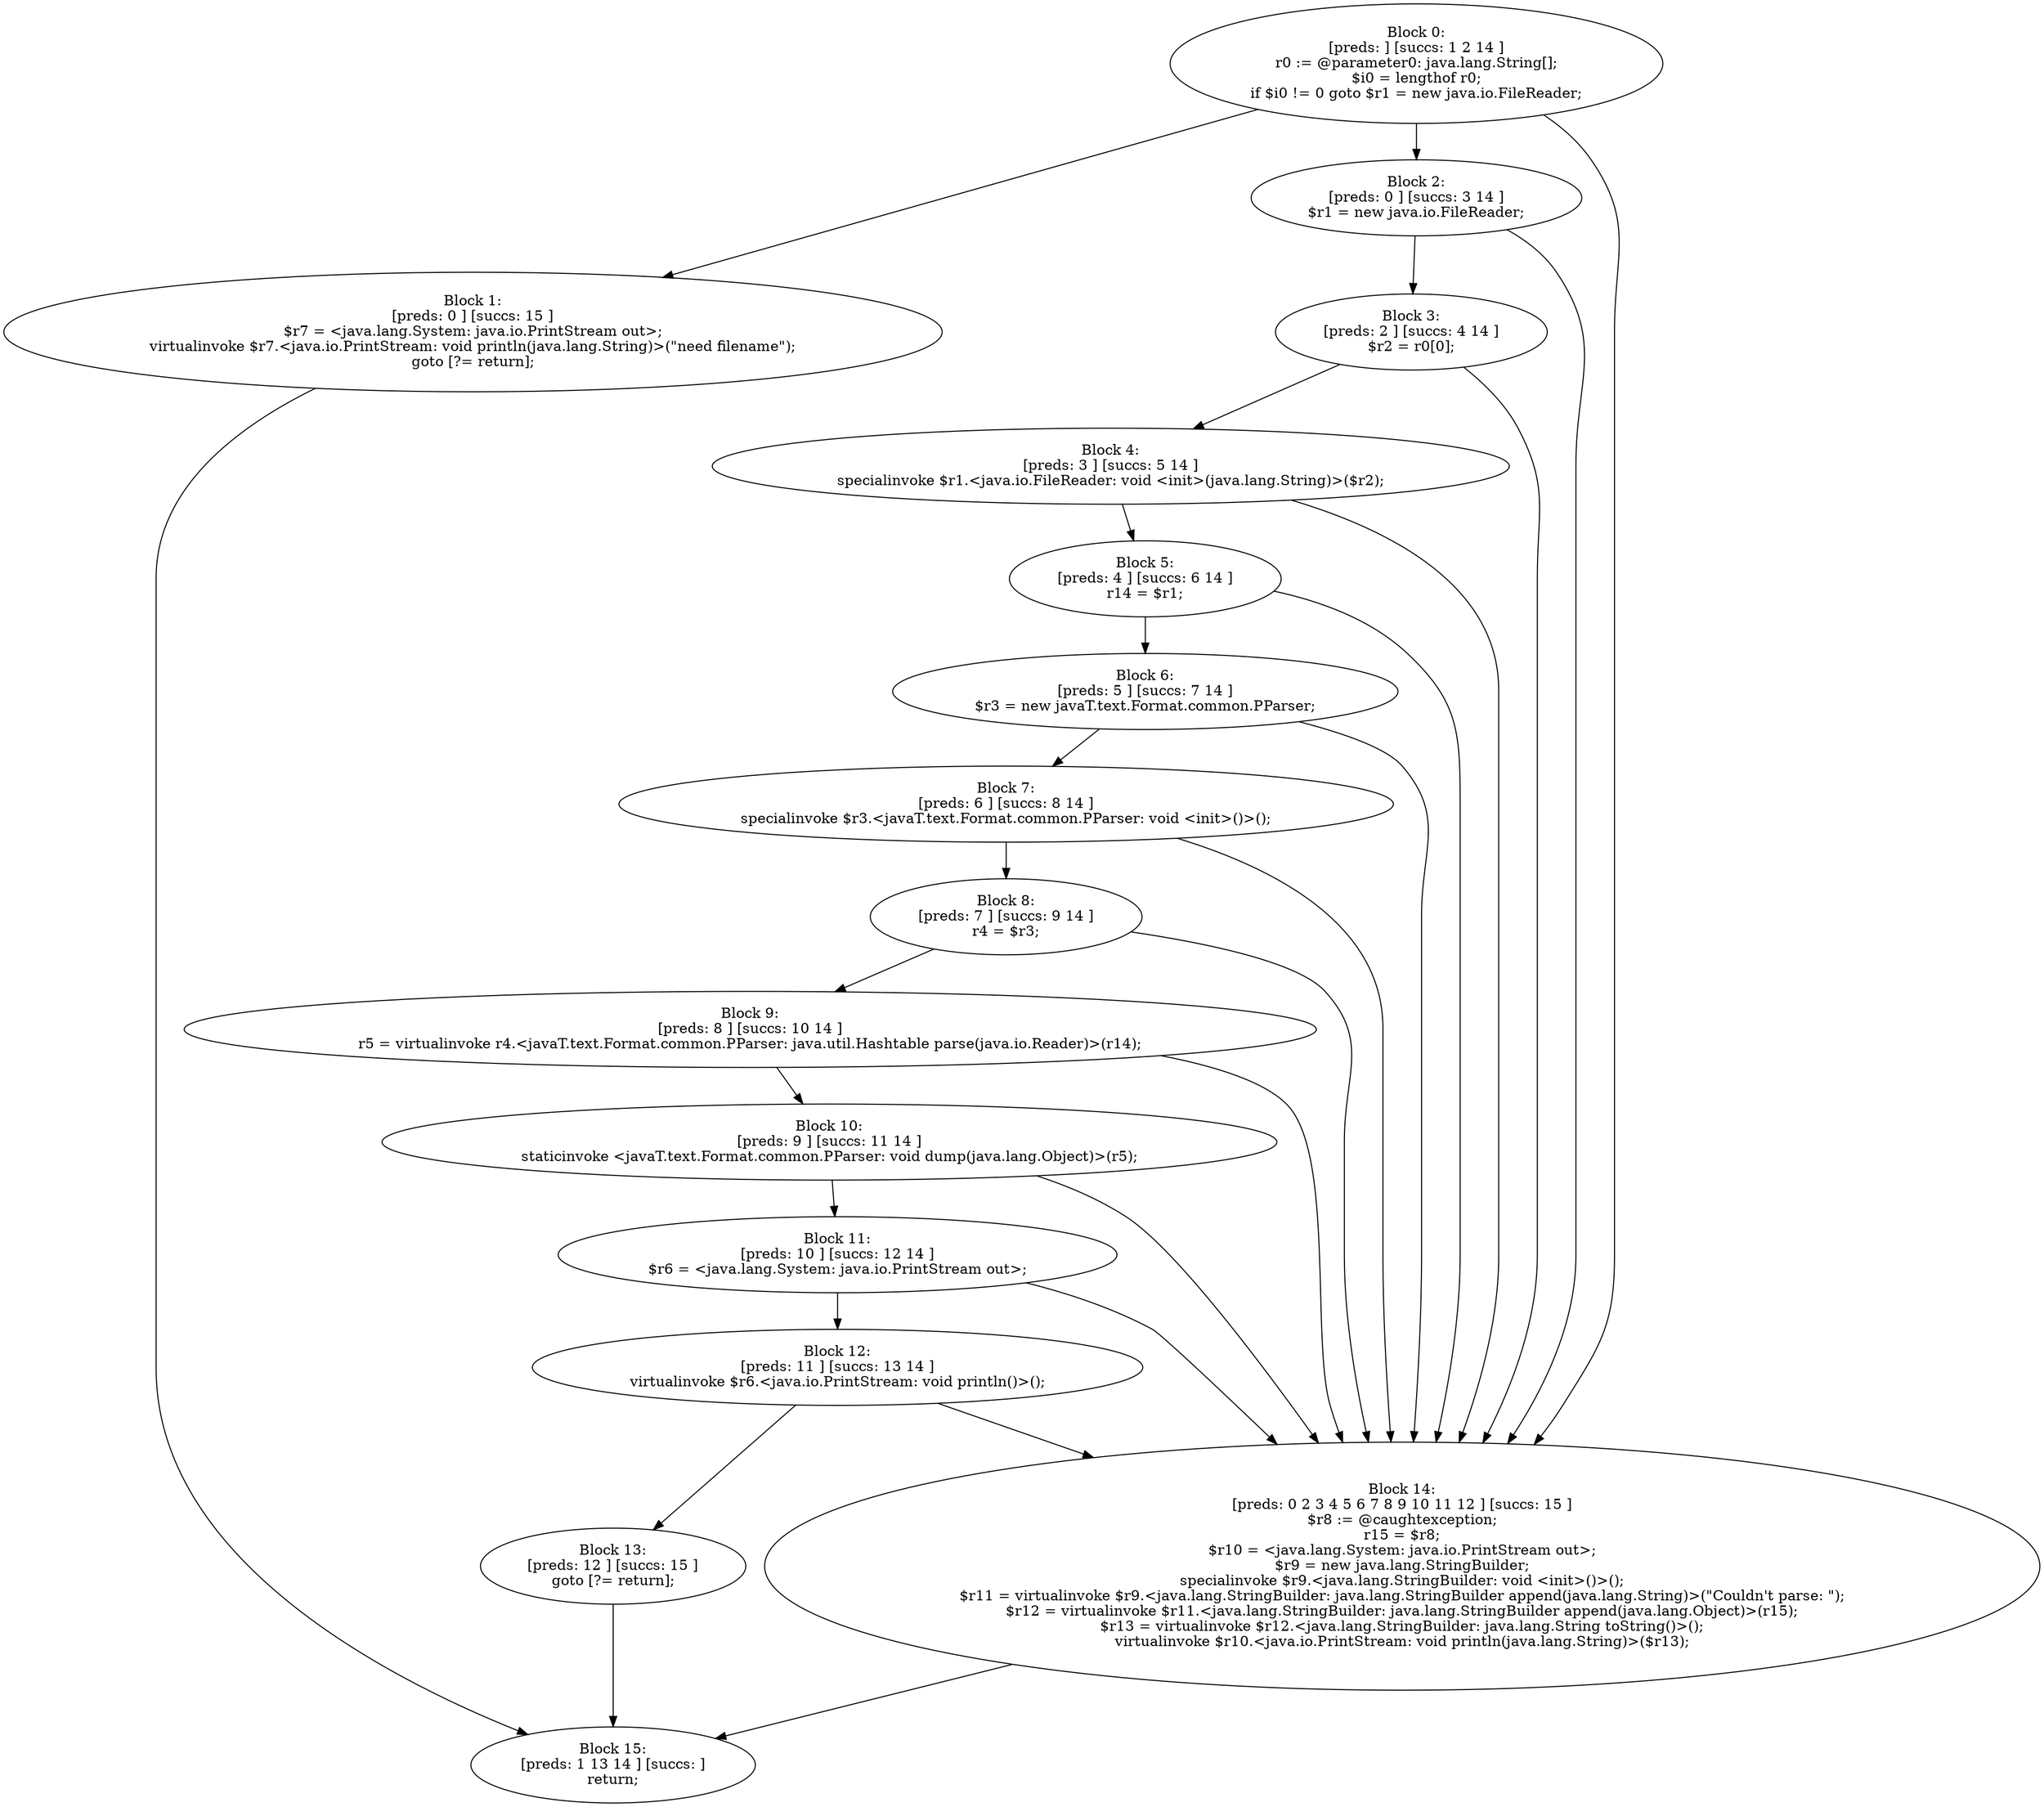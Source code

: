 digraph "unitGraph" {
    "Block 0:
[preds: ] [succs: 1 2 14 ]
r0 := @parameter0: java.lang.String[];
$i0 = lengthof r0;
if $i0 != 0 goto $r1 = new java.io.FileReader;
"
    "Block 1:
[preds: 0 ] [succs: 15 ]
$r7 = <java.lang.System: java.io.PrintStream out>;
virtualinvoke $r7.<java.io.PrintStream: void println(java.lang.String)>(\"need filename\");
goto [?= return];
"
    "Block 2:
[preds: 0 ] [succs: 3 14 ]
$r1 = new java.io.FileReader;
"
    "Block 3:
[preds: 2 ] [succs: 4 14 ]
$r2 = r0[0];
"
    "Block 4:
[preds: 3 ] [succs: 5 14 ]
specialinvoke $r1.<java.io.FileReader: void <init>(java.lang.String)>($r2);
"
    "Block 5:
[preds: 4 ] [succs: 6 14 ]
r14 = $r1;
"
    "Block 6:
[preds: 5 ] [succs: 7 14 ]
$r3 = new javaT.text.Format.common.PParser;
"
    "Block 7:
[preds: 6 ] [succs: 8 14 ]
specialinvoke $r3.<javaT.text.Format.common.PParser: void <init>()>();
"
    "Block 8:
[preds: 7 ] [succs: 9 14 ]
r4 = $r3;
"
    "Block 9:
[preds: 8 ] [succs: 10 14 ]
r5 = virtualinvoke r4.<javaT.text.Format.common.PParser: java.util.Hashtable parse(java.io.Reader)>(r14);
"
    "Block 10:
[preds: 9 ] [succs: 11 14 ]
staticinvoke <javaT.text.Format.common.PParser: void dump(java.lang.Object)>(r5);
"
    "Block 11:
[preds: 10 ] [succs: 12 14 ]
$r6 = <java.lang.System: java.io.PrintStream out>;
"
    "Block 12:
[preds: 11 ] [succs: 13 14 ]
virtualinvoke $r6.<java.io.PrintStream: void println()>();
"
    "Block 13:
[preds: 12 ] [succs: 15 ]
goto [?= return];
"
    "Block 14:
[preds: 0 2 3 4 5 6 7 8 9 10 11 12 ] [succs: 15 ]
$r8 := @caughtexception;
r15 = $r8;
$r10 = <java.lang.System: java.io.PrintStream out>;
$r9 = new java.lang.StringBuilder;
specialinvoke $r9.<java.lang.StringBuilder: void <init>()>();
$r11 = virtualinvoke $r9.<java.lang.StringBuilder: java.lang.StringBuilder append(java.lang.String)>(\"Couldn\'t parse: \");
$r12 = virtualinvoke $r11.<java.lang.StringBuilder: java.lang.StringBuilder append(java.lang.Object)>(r15);
$r13 = virtualinvoke $r12.<java.lang.StringBuilder: java.lang.String toString()>();
virtualinvoke $r10.<java.io.PrintStream: void println(java.lang.String)>($r13);
"
    "Block 15:
[preds: 1 13 14 ] [succs: ]
return;
"
    "Block 0:
[preds: ] [succs: 1 2 14 ]
r0 := @parameter0: java.lang.String[];
$i0 = lengthof r0;
if $i0 != 0 goto $r1 = new java.io.FileReader;
"->"Block 1:
[preds: 0 ] [succs: 15 ]
$r7 = <java.lang.System: java.io.PrintStream out>;
virtualinvoke $r7.<java.io.PrintStream: void println(java.lang.String)>(\"need filename\");
goto [?= return];
";
    "Block 0:
[preds: ] [succs: 1 2 14 ]
r0 := @parameter0: java.lang.String[];
$i0 = lengthof r0;
if $i0 != 0 goto $r1 = new java.io.FileReader;
"->"Block 2:
[preds: 0 ] [succs: 3 14 ]
$r1 = new java.io.FileReader;
";
    "Block 0:
[preds: ] [succs: 1 2 14 ]
r0 := @parameter0: java.lang.String[];
$i0 = lengthof r0;
if $i0 != 0 goto $r1 = new java.io.FileReader;
"->"Block 14:
[preds: 0 2 3 4 5 6 7 8 9 10 11 12 ] [succs: 15 ]
$r8 := @caughtexception;
r15 = $r8;
$r10 = <java.lang.System: java.io.PrintStream out>;
$r9 = new java.lang.StringBuilder;
specialinvoke $r9.<java.lang.StringBuilder: void <init>()>();
$r11 = virtualinvoke $r9.<java.lang.StringBuilder: java.lang.StringBuilder append(java.lang.String)>(\"Couldn\'t parse: \");
$r12 = virtualinvoke $r11.<java.lang.StringBuilder: java.lang.StringBuilder append(java.lang.Object)>(r15);
$r13 = virtualinvoke $r12.<java.lang.StringBuilder: java.lang.String toString()>();
virtualinvoke $r10.<java.io.PrintStream: void println(java.lang.String)>($r13);
";
    "Block 1:
[preds: 0 ] [succs: 15 ]
$r7 = <java.lang.System: java.io.PrintStream out>;
virtualinvoke $r7.<java.io.PrintStream: void println(java.lang.String)>(\"need filename\");
goto [?= return];
"->"Block 15:
[preds: 1 13 14 ] [succs: ]
return;
";
    "Block 2:
[preds: 0 ] [succs: 3 14 ]
$r1 = new java.io.FileReader;
"->"Block 3:
[preds: 2 ] [succs: 4 14 ]
$r2 = r0[0];
";
    "Block 2:
[preds: 0 ] [succs: 3 14 ]
$r1 = new java.io.FileReader;
"->"Block 14:
[preds: 0 2 3 4 5 6 7 8 9 10 11 12 ] [succs: 15 ]
$r8 := @caughtexception;
r15 = $r8;
$r10 = <java.lang.System: java.io.PrintStream out>;
$r9 = new java.lang.StringBuilder;
specialinvoke $r9.<java.lang.StringBuilder: void <init>()>();
$r11 = virtualinvoke $r9.<java.lang.StringBuilder: java.lang.StringBuilder append(java.lang.String)>(\"Couldn\'t parse: \");
$r12 = virtualinvoke $r11.<java.lang.StringBuilder: java.lang.StringBuilder append(java.lang.Object)>(r15);
$r13 = virtualinvoke $r12.<java.lang.StringBuilder: java.lang.String toString()>();
virtualinvoke $r10.<java.io.PrintStream: void println(java.lang.String)>($r13);
";
    "Block 3:
[preds: 2 ] [succs: 4 14 ]
$r2 = r0[0];
"->"Block 4:
[preds: 3 ] [succs: 5 14 ]
specialinvoke $r1.<java.io.FileReader: void <init>(java.lang.String)>($r2);
";
    "Block 3:
[preds: 2 ] [succs: 4 14 ]
$r2 = r0[0];
"->"Block 14:
[preds: 0 2 3 4 5 6 7 8 9 10 11 12 ] [succs: 15 ]
$r8 := @caughtexception;
r15 = $r8;
$r10 = <java.lang.System: java.io.PrintStream out>;
$r9 = new java.lang.StringBuilder;
specialinvoke $r9.<java.lang.StringBuilder: void <init>()>();
$r11 = virtualinvoke $r9.<java.lang.StringBuilder: java.lang.StringBuilder append(java.lang.String)>(\"Couldn\'t parse: \");
$r12 = virtualinvoke $r11.<java.lang.StringBuilder: java.lang.StringBuilder append(java.lang.Object)>(r15);
$r13 = virtualinvoke $r12.<java.lang.StringBuilder: java.lang.String toString()>();
virtualinvoke $r10.<java.io.PrintStream: void println(java.lang.String)>($r13);
";
    "Block 4:
[preds: 3 ] [succs: 5 14 ]
specialinvoke $r1.<java.io.FileReader: void <init>(java.lang.String)>($r2);
"->"Block 5:
[preds: 4 ] [succs: 6 14 ]
r14 = $r1;
";
    "Block 4:
[preds: 3 ] [succs: 5 14 ]
specialinvoke $r1.<java.io.FileReader: void <init>(java.lang.String)>($r2);
"->"Block 14:
[preds: 0 2 3 4 5 6 7 8 9 10 11 12 ] [succs: 15 ]
$r8 := @caughtexception;
r15 = $r8;
$r10 = <java.lang.System: java.io.PrintStream out>;
$r9 = new java.lang.StringBuilder;
specialinvoke $r9.<java.lang.StringBuilder: void <init>()>();
$r11 = virtualinvoke $r9.<java.lang.StringBuilder: java.lang.StringBuilder append(java.lang.String)>(\"Couldn\'t parse: \");
$r12 = virtualinvoke $r11.<java.lang.StringBuilder: java.lang.StringBuilder append(java.lang.Object)>(r15);
$r13 = virtualinvoke $r12.<java.lang.StringBuilder: java.lang.String toString()>();
virtualinvoke $r10.<java.io.PrintStream: void println(java.lang.String)>($r13);
";
    "Block 5:
[preds: 4 ] [succs: 6 14 ]
r14 = $r1;
"->"Block 6:
[preds: 5 ] [succs: 7 14 ]
$r3 = new javaT.text.Format.common.PParser;
";
    "Block 5:
[preds: 4 ] [succs: 6 14 ]
r14 = $r1;
"->"Block 14:
[preds: 0 2 3 4 5 6 7 8 9 10 11 12 ] [succs: 15 ]
$r8 := @caughtexception;
r15 = $r8;
$r10 = <java.lang.System: java.io.PrintStream out>;
$r9 = new java.lang.StringBuilder;
specialinvoke $r9.<java.lang.StringBuilder: void <init>()>();
$r11 = virtualinvoke $r9.<java.lang.StringBuilder: java.lang.StringBuilder append(java.lang.String)>(\"Couldn\'t parse: \");
$r12 = virtualinvoke $r11.<java.lang.StringBuilder: java.lang.StringBuilder append(java.lang.Object)>(r15);
$r13 = virtualinvoke $r12.<java.lang.StringBuilder: java.lang.String toString()>();
virtualinvoke $r10.<java.io.PrintStream: void println(java.lang.String)>($r13);
";
    "Block 6:
[preds: 5 ] [succs: 7 14 ]
$r3 = new javaT.text.Format.common.PParser;
"->"Block 7:
[preds: 6 ] [succs: 8 14 ]
specialinvoke $r3.<javaT.text.Format.common.PParser: void <init>()>();
";
    "Block 6:
[preds: 5 ] [succs: 7 14 ]
$r3 = new javaT.text.Format.common.PParser;
"->"Block 14:
[preds: 0 2 3 4 5 6 7 8 9 10 11 12 ] [succs: 15 ]
$r8 := @caughtexception;
r15 = $r8;
$r10 = <java.lang.System: java.io.PrintStream out>;
$r9 = new java.lang.StringBuilder;
specialinvoke $r9.<java.lang.StringBuilder: void <init>()>();
$r11 = virtualinvoke $r9.<java.lang.StringBuilder: java.lang.StringBuilder append(java.lang.String)>(\"Couldn\'t parse: \");
$r12 = virtualinvoke $r11.<java.lang.StringBuilder: java.lang.StringBuilder append(java.lang.Object)>(r15);
$r13 = virtualinvoke $r12.<java.lang.StringBuilder: java.lang.String toString()>();
virtualinvoke $r10.<java.io.PrintStream: void println(java.lang.String)>($r13);
";
    "Block 7:
[preds: 6 ] [succs: 8 14 ]
specialinvoke $r3.<javaT.text.Format.common.PParser: void <init>()>();
"->"Block 8:
[preds: 7 ] [succs: 9 14 ]
r4 = $r3;
";
    "Block 7:
[preds: 6 ] [succs: 8 14 ]
specialinvoke $r3.<javaT.text.Format.common.PParser: void <init>()>();
"->"Block 14:
[preds: 0 2 3 4 5 6 7 8 9 10 11 12 ] [succs: 15 ]
$r8 := @caughtexception;
r15 = $r8;
$r10 = <java.lang.System: java.io.PrintStream out>;
$r9 = new java.lang.StringBuilder;
specialinvoke $r9.<java.lang.StringBuilder: void <init>()>();
$r11 = virtualinvoke $r9.<java.lang.StringBuilder: java.lang.StringBuilder append(java.lang.String)>(\"Couldn\'t parse: \");
$r12 = virtualinvoke $r11.<java.lang.StringBuilder: java.lang.StringBuilder append(java.lang.Object)>(r15);
$r13 = virtualinvoke $r12.<java.lang.StringBuilder: java.lang.String toString()>();
virtualinvoke $r10.<java.io.PrintStream: void println(java.lang.String)>($r13);
";
    "Block 8:
[preds: 7 ] [succs: 9 14 ]
r4 = $r3;
"->"Block 9:
[preds: 8 ] [succs: 10 14 ]
r5 = virtualinvoke r4.<javaT.text.Format.common.PParser: java.util.Hashtable parse(java.io.Reader)>(r14);
";
    "Block 8:
[preds: 7 ] [succs: 9 14 ]
r4 = $r3;
"->"Block 14:
[preds: 0 2 3 4 5 6 7 8 9 10 11 12 ] [succs: 15 ]
$r8 := @caughtexception;
r15 = $r8;
$r10 = <java.lang.System: java.io.PrintStream out>;
$r9 = new java.lang.StringBuilder;
specialinvoke $r9.<java.lang.StringBuilder: void <init>()>();
$r11 = virtualinvoke $r9.<java.lang.StringBuilder: java.lang.StringBuilder append(java.lang.String)>(\"Couldn\'t parse: \");
$r12 = virtualinvoke $r11.<java.lang.StringBuilder: java.lang.StringBuilder append(java.lang.Object)>(r15);
$r13 = virtualinvoke $r12.<java.lang.StringBuilder: java.lang.String toString()>();
virtualinvoke $r10.<java.io.PrintStream: void println(java.lang.String)>($r13);
";
    "Block 9:
[preds: 8 ] [succs: 10 14 ]
r5 = virtualinvoke r4.<javaT.text.Format.common.PParser: java.util.Hashtable parse(java.io.Reader)>(r14);
"->"Block 10:
[preds: 9 ] [succs: 11 14 ]
staticinvoke <javaT.text.Format.common.PParser: void dump(java.lang.Object)>(r5);
";
    "Block 9:
[preds: 8 ] [succs: 10 14 ]
r5 = virtualinvoke r4.<javaT.text.Format.common.PParser: java.util.Hashtable parse(java.io.Reader)>(r14);
"->"Block 14:
[preds: 0 2 3 4 5 6 7 8 9 10 11 12 ] [succs: 15 ]
$r8 := @caughtexception;
r15 = $r8;
$r10 = <java.lang.System: java.io.PrintStream out>;
$r9 = new java.lang.StringBuilder;
specialinvoke $r9.<java.lang.StringBuilder: void <init>()>();
$r11 = virtualinvoke $r9.<java.lang.StringBuilder: java.lang.StringBuilder append(java.lang.String)>(\"Couldn\'t parse: \");
$r12 = virtualinvoke $r11.<java.lang.StringBuilder: java.lang.StringBuilder append(java.lang.Object)>(r15);
$r13 = virtualinvoke $r12.<java.lang.StringBuilder: java.lang.String toString()>();
virtualinvoke $r10.<java.io.PrintStream: void println(java.lang.String)>($r13);
";
    "Block 10:
[preds: 9 ] [succs: 11 14 ]
staticinvoke <javaT.text.Format.common.PParser: void dump(java.lang.Object)>(r5);
"->"Block 11:
[preds: 10 ] [succs: 12 14 ]
$r6 = <java.lang.System: java.io.PrintStream out>;
";
    "Block 10:
[preds: 9 ] [succs: 11 14 ]
staticinvoke <javaT.text.Format.common.PParser: void dump(java.lang.Object)>(r5);
"->"Block 14:
[preds: 0 2 3 4 5 6 7 8 9 10 11 12 ] [succs: 15 ]
$r8 := @caughtexception;
r15 = $r8;
$r10 = <java.lang.System: java.io.PrintStream out>;
$r9 = new java.lang.StringBuilder;
specialinvoke $r9.<java.lang.StringBuilder: void <init>()>();
$r11 = virtualinvoke $r9.<java.lang.StringBuilder: java.lang.StringBuilder append(java.lang.String)>(\"Couldn\'t parse: \");
$r12 = virtualinvoke $r11.<java.lang.StringBuilder: java.lang.StringBuilder append(java.lang.Object)>(r15);
$r13 = virtualinvoke $r12.<java.lang.StringBuilder: java.lang.String toString()>();
virtualinvoke $r10.<java.io.PrintStream: void println(java.lang.String)>($r13);
";
    "Block 11:
[preds: 10 ] [succs: 12 14 ]
$r6 = <java.lang.System: java.io.PrintStream out>;
"->"Block 12:
[preds: 11 ] [succs: 13 14 ]
virtualinvoke $r6.<java.io.PrintStream: void println()>();
";
    "Block 11:
[preds: 10 ] [succs: 12 14 ]
$r6 = <java.lang.System: java.io.PrintStream out>;
"->"Block 14:
[preds: 0 2 3 4 5 6 7 8 9 10 11 12 ] [succs: 15 ]
$r8 := @caughtexception;
r15 = $r8;
$r10 = <java.lang.System: java.io.PrintStream out>;
$r9 = new java.lang.StringBuilder;
specialinvoke $r9.<java.lang.StringBuilder: void <init>()>();
$r11 = virtualinvoke $r9.<java.lang.StringBuilder: java.lang.StringBuilder append(java.lang.String)>(\"Couldn\'t parse: \");
$r12 = virtualinvoke $r11.<java.lang.StringBuilder: java.lang.StringBuilder append(java.lang.Object)>(r15);
$r13 = virtualinvoke $r12.<java.lang.StringBuilder: java.lang.String toString()>();
virtualinvoke $r10.<java.io.PrintStream: void println(java.lang.String)>($r13);
";
    "Block 12:
[preds: 11 ] [succs: 13 14 ]
virtualinvoke $r6.<java.io.PrintStream: void println()>();
"->"Block 13:
[preds: 12 ] [succs: 15 ]
goto [?= return];
";
    "Block 12:
[preds: 11 ] [succs: 13 14 ]
virtualinvoke $r6.<java.io.PrintStream: void println()>();
"->"Block 14:
[preds: 0 2 3 4 5 6 7 8 9 10 11 12 ] [succs: 15 ]
$r8 := @caughtexception;
r15 = $r8;
$r10 = <java.lang.System: java.io.PrintStream out>;
$r9 = new java.lang.StringBuilder;
specialinvoke $r9.<java.lang.StringBuilder: void <init>()>();
$r11 = virtualinvoke $r9.<java.lang.StringBuilder: java.lang.StringBuilder append(java.lang.String)>(\"Couldn\'t parse: \");
$r12 = virtualinvoke $r11.<java.lang.StringBuilder: java.lang.StringBuilder append(java.lang.Object)>(r15);
$r13 = virtualinvoke $r12.<java.lang.StringBuilder: java.lang.String toString()>();
virtualinvoke $r10.<java.io.PrintStream: void println(java.lang.String)>($r13);
";
    "Block 13:
[preds: 12 ] [succs: 15 ]
goto [?= return];
"->"Block 15:
[preds: 1 13 14 ] [succs: ]
return;
";
    "Block 14:
[preds: 0 2 3 4 5 6 7 8 9 10 11 12 ] [succs: 15 ]
$r8 := @caughtexception;
r15 = $r8;
$r10 = <java.lang.System: java.io.PrintStream out>;
$r9 = new java.lang.StringBuilder;
specialinvoke $r9.<java.lang.StringBuilder: void <init>()>();
$r11 = virtualinvoke $r9.<java.lang.StringBuilder: java.lang.StringBuilder append(java.lang.String)>(\"Couldn\'t parse: \");
$r12 = virtualinvoke $r11.<java.lang.StringBuilder: java.lang.StringBuilder append(java.lang.Object)>(r15);
$r13 = virtualinvoke $r12.<java.lang.StringBuilder: java.lang.String toString()>();
virtualinvoke $r10.<java.io.PrintStream: void println(java.lang.String)>($r13);
"->"Block 15:
[preds: 1 13 14 ] [succs: ]
return;
";
}
